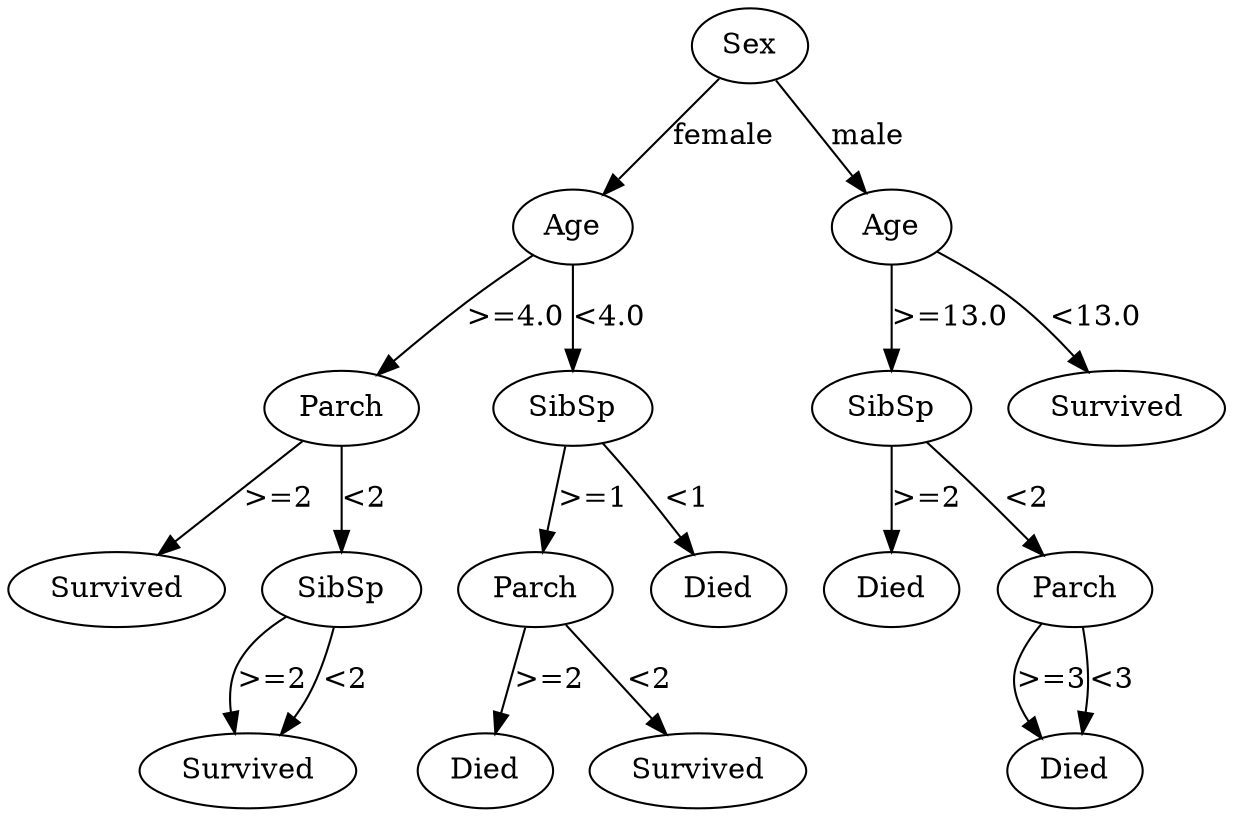 // Network
digraph {
	Sex0 [label=Sex]
	Age0 [label=Age]
	Sex0 -> Age0 [label=female]
	Age0 [label=Age]
	Parch0 [label=Parch]
	Age0 -> Parch0 [label=">=4.0"]
	Parch0 [label=Parch]
	12 [label=Survived]
	Parch0 -> 12 [label=">=2"]
	Parch0 [label=Parch]
	SibSp0 [label=SibSp]
	Parch0 -> SibSp0 [label="<2"]
	SibSp0 [label=SibSp]
	13 [label=Survived]
	SibSp0 -> 13 [label=">=2"]
	SibSp0 [label=SibSp]
	13 [label=Survived]
	SibSp0 -> 13 [label="<2"]
	Age0 [label=Age]
	SibSp1 [label=SibSp]
	Age0 -> SibSp1 [label="<4.0"]
	SibSp1 [label=SibSp]
	Parch1 [label=Parch]
	SibSp1 -> Parch1 [label=">=1"]
	Parch1 [label=Parch]
	07 [label=Died]
	Parch1 -> 07 [label=">=2"]
	Parch1 [label=Parch]
	17 [label=Survived]
	Parch1 -> 17 [label="<2"]
	SibSp1 [label=SibSp]
	08 [label=Died]
	SibSp1 -> 08 [label="<1"]
	Sex0 [label=Sex]
	Age1 [label=Age]
	Sex0 -> Age1 [label=male]
	Age1 [label=Age]
	SibSp2 [label=SibSp]
	Age1 -> SibSp2 [label=">=13.0"]
	SibSp2 [label=SibSp]
	012 [label=Died]
	SibSp2 -> 012 [label=">=2"]
	SibSp2 [label=SibSp]
	Parch2 [label=Parch]
	SibSp2 -> Parch2 [label="<2"]
	Parch2 [label=Parch]
	013 [label=Died]
	Parch2 -> 013 [label=">=3"]
	Parch2 [label=Parch]
	013 [label=Died]
	Parch2 -> 013 [label="<3"]
	Age1 [label=Age]
	115 [label=Survived]
	Age1 -> 115 [label="<13.0"]
}
